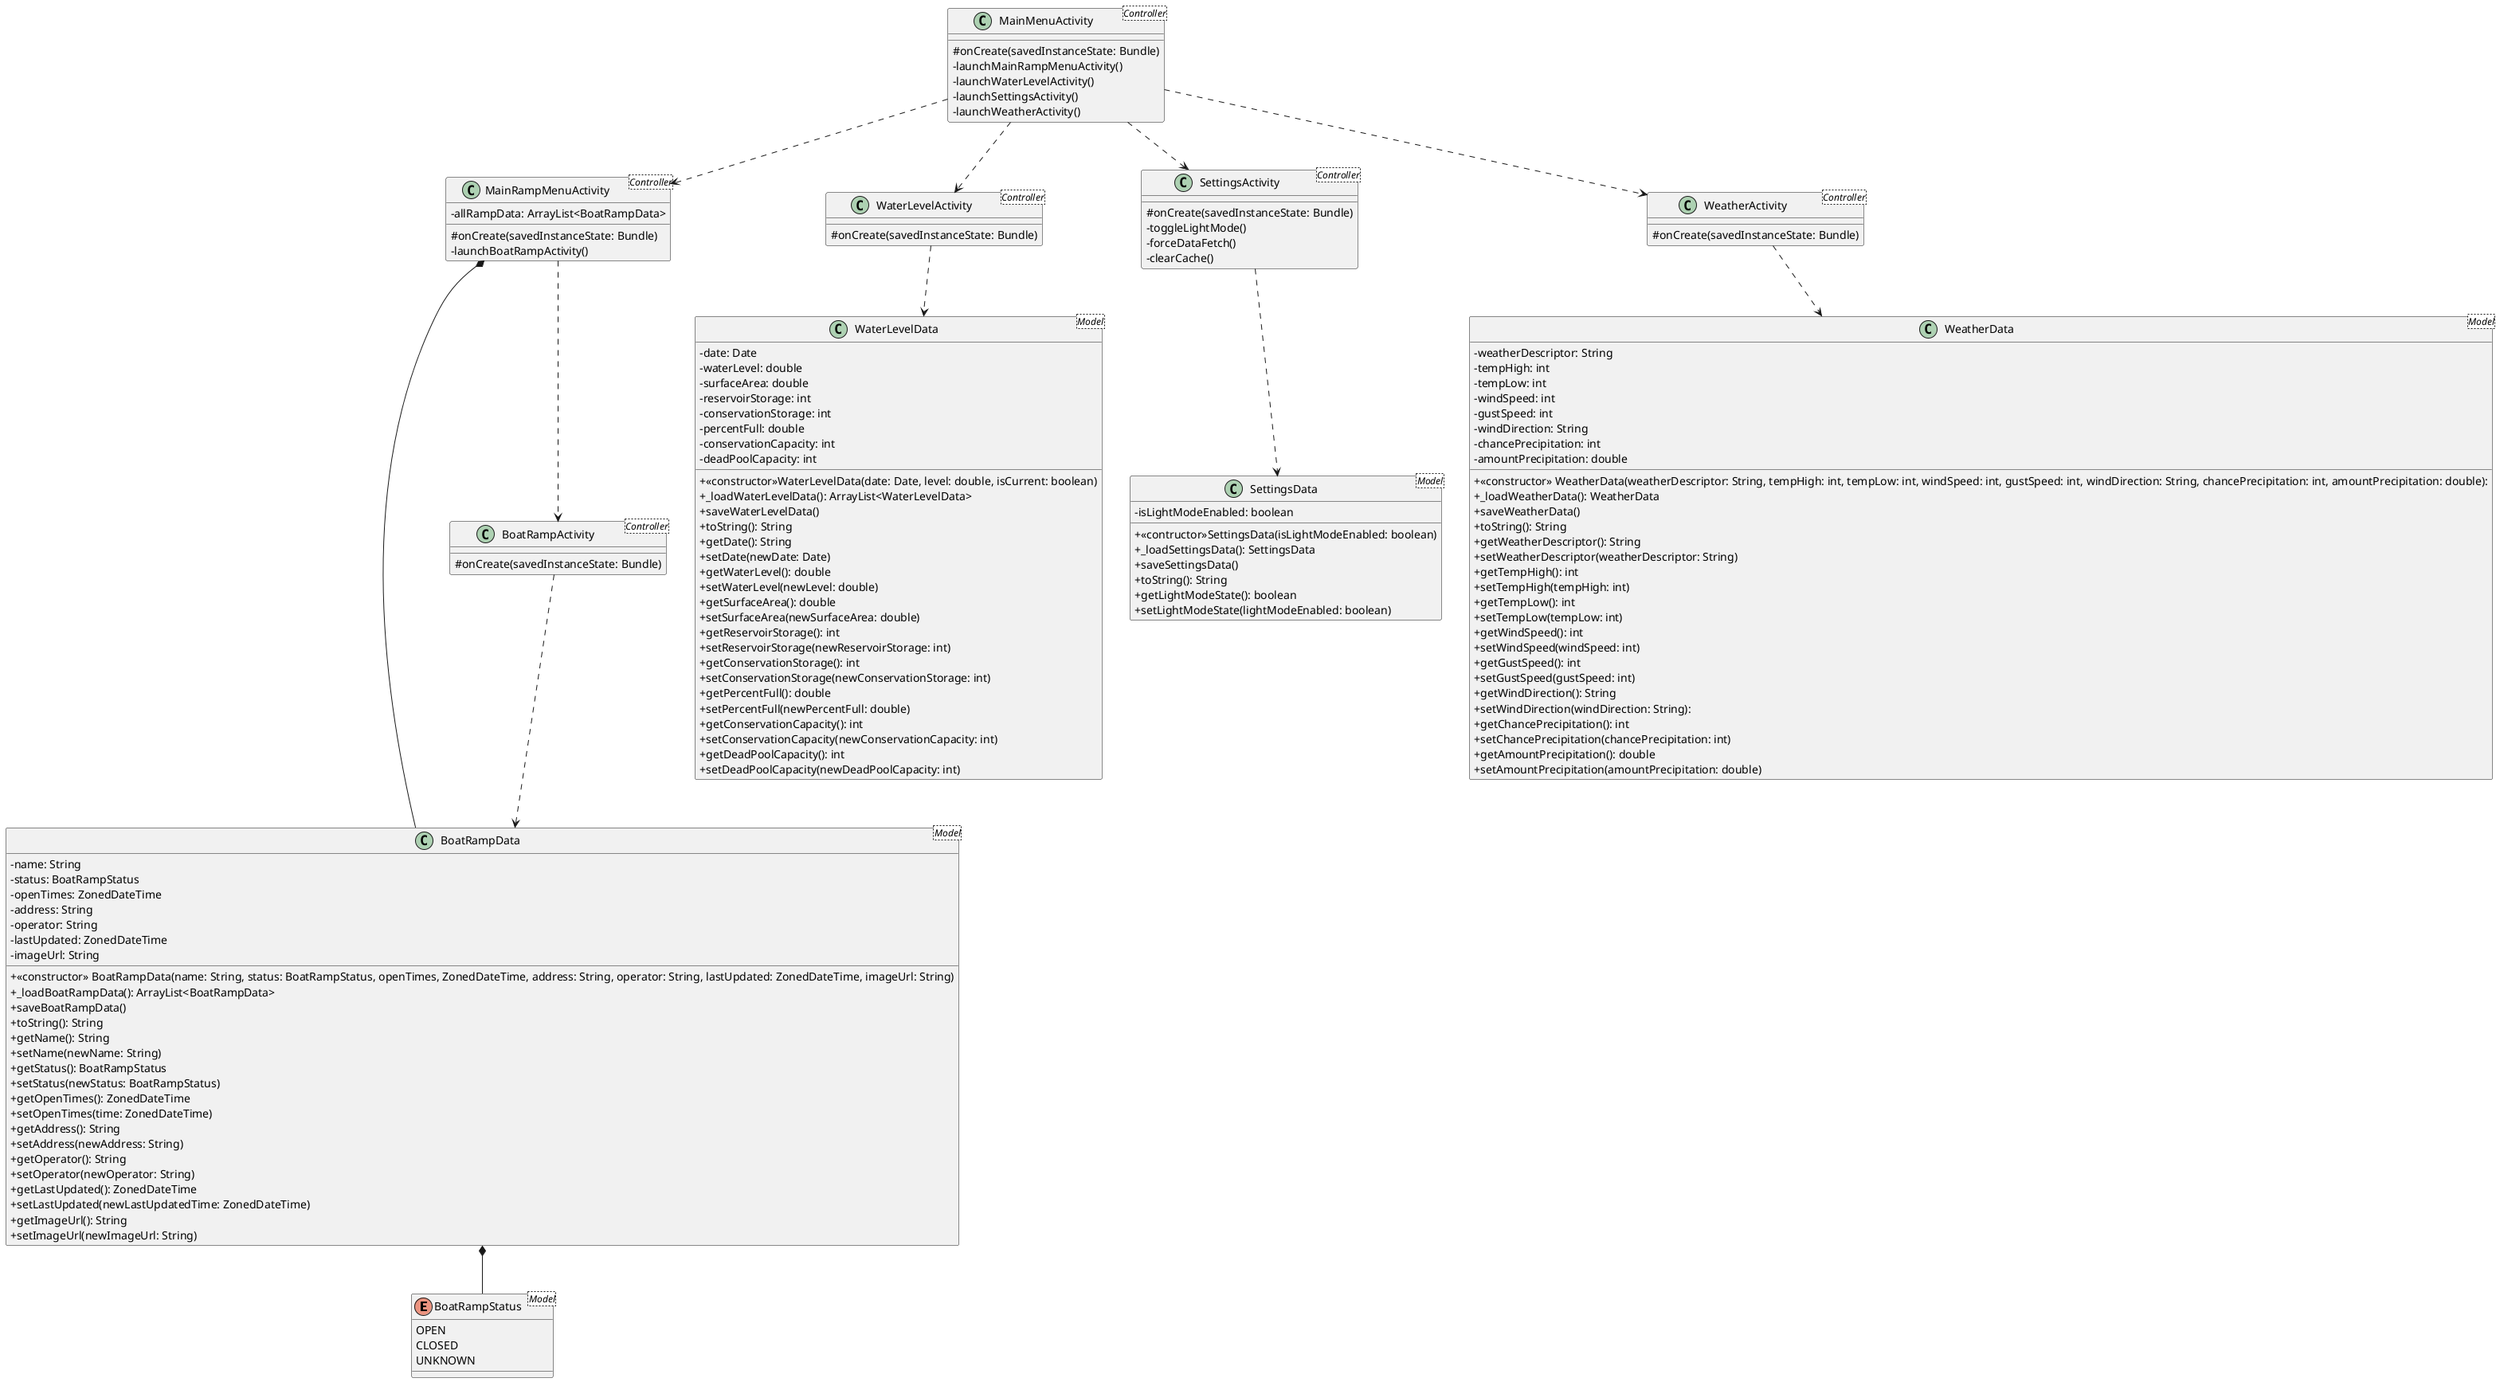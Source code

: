 @startuml
skinparam classAttributeIconSize 0
enum BoatRampStatus<Model> {
    OPEN
    CLOSED
    UNKNOWN
}

skinparam classAttributeIconSize 0
class BoatRampData<Model> {
    -name: String
    -status: BoatRampStatus
    -openTimes: ZonedDateTime
    -address: String
    -operator: String
    -lastUpdated: ZonedDateTime
    -imageUrl: String

    +<<constructor>> BoatRampData(name: String, status: BoatRampStatus, openTimes, ZonedDateTime, address: String, operator: String, lastUpdated: ZonedDateTime, imageUrl: String)
    +_loadBoatRampData(): ArrayList<BoatRampData>
    +saveBoatRampData()
    +toString(): String
    +getName(): String
    +setName(newName: String)
    +getStatus(): BoatRampStatus
    +setStatus(newStatus: BoatRampStatus)
    +getOpenTimes(): ZonedDateTime
    +setOpenTimes(time: ZonedDateTime)
    +getAddress(): String
    +setAddress(newAddress: String)
    +getOperator(): String
    +setOperator(newOperator: String)
    +getLastUpdated(): ZonedDateTime
    +setLastUpdated(newLastUpdatedTime: ZonedDateTime)
    +getImageUrl(): String
    +setImageUrl(newImageUrl: String)
}

skinparam classAttributeIconSize 0
class BoatRampActivity<Controller> {
    #onCreate(savedInstanceState: Bundle)
}

skinparam classAttributeIconSize 0
class MainRampMenuActivity<Controller> {
    -allRampData: ArrayList<BoatRampData>

    #onCreate(savedInstanceState: Bundle)
    -launchBoatRampActivity()
}

skinparam classAttributeIconSize 0
class WaterLevelData<Model> {
    -date: Date
    -waterLevel: double
    -surfaceArea: double
    -reservoirStorage: int
    -conservationStorage: int
    -percentFull: double
    -conservationCapacity: int
    -deadPoolCapacity: int

    +<<constructor>>WaterLevelData(date: Date, level: double, isCurrent: boolean)
    +_loadWaterLevelData(): ArrayList<WaterLevelData>
    +saveWaterLevelData()
    +toString(): String
    +getDate(): String
    +setDate(newDate: Date)
    +getWaterLevel(): double
    +setWaterLevel(newLevel: double)
    +getSurfaceArea(): double
    +setSurfaceArea(newSurfaceArea: double)
    +getReservoirStorage(): int
    +setReservoirStorage(newReservoirStorage: int)
    +getConservationStorage(): int
    +setConservationStorage(newConservationStorage: int)
    +getPercentFull(): double
    +setPercentFull(newPercentFull: double)
    +getConservationCapacity(): int
    +setConservationCapacity(newConservationCapacity: int)
    +getDeadPoolCapacity(): int
    +setDeadPoolCapacity(newDeadPoolCapacity: int)
}

skinparam classAttributeIconSize 0
class WaterLevelActivity<Controller> {
    #onCreate(savedInstanceState: Bundle)
}

skinparam classAttributeIconSize 0
class MainMenuActivity<Controller> {
    #onCreate(savedInstanceState: Bundle)
    -launchMainRampMenuActivity()
    -launchWaterLevelActivity()
    -launchSettingsActivity()
    -launchWeatherActivity()
}

skinparam classAttributeIconSize 0
class SettingsActivity<Controller> {
    #onCreate(savedInstanceState: Bundle)
    -toggleLightMode()
    -forceDataFetch()
    -clearCache()
}

skinparam classAttributeIconSize 0
class SettingsData<Model> {
    -isLightModeEnabled: boolean

    +<<contructor>>SettingsData(isLightModeEnabled: boolean)
    +_loadSettingsData(): SettingsData
    +saveSettingsData()
    +toString(): String
    +getLightModeState(): boolean
    +setLightModeState(lightModeEnabled: boolean)
}

skinparam classAttributeIconSize 0
class WeatherActivity<Controller> {
    #onCreate(savedInstanceState: Bundle)
}

skinparam classAttributeIconSize 0
class WeatherData<Model> {
    -weatherDescriptor: String
    -tempHigh: int
    -tempLow: int
    -windSpeed: int
    -gustSpeed: int
    -windDirection: String
    -chancePrecipitation: int
    -amountPrecipitation: double

    +<<constructor>> WeatherData(weatherDescriptor: String, tempHigh: int, tempLow: int, windSpeed: int, gustSpeed: int, windDirection: String, chancePrecipitation: int, amountPrecipitation: double):
    +_loadWeatherData(): WeatherData
    +saveWeatherData()
    +toString(): String
    +getWeatherDescriptor(): String
    +setWeatherDescriptor(weatherDescriptor: String)
    +getTempHigh(): int
    +setTempHigh(tempHigh: int)
    +getTempLow(): int
    +setTempLow(tempLow: int)
    +getWindSpeed(): int
    +setWindSpeed(windSpeed: int)
    +getGustSpeed(): int
    +setGustSpeed(gustSpeed: int)
    +getWindDirection(): String
    +setWindDirection(windDirection: String):
    +getChancePrecipitation(): int
    +setChancePrecipitation(chancePrecipitation: int)
    +getAmountPrecipitation(): double
    +setAmountPrecipitation(amountPrecipitation: double)
}

SettingsActivity ..> SettingsData
SettingsActivity <.u. MainMenuActivity
WeatherActivity ..> WeatherData
WeatherActivity <.u. MainMenuActivity
BoatRampActivity ..> BoatRampData
MainRampMenuActivity *-- BoatRampData
MainRampMenuActivity <.u. MainMenuActivity
MainRampMenuActivity ..> BoatRampActivity
WaterLevelActivity ..> WaterLevelData
WaterLevelActivity <.u. MainMenuActivity
BoatRampData *-- BoatRampStatus
@enduml
